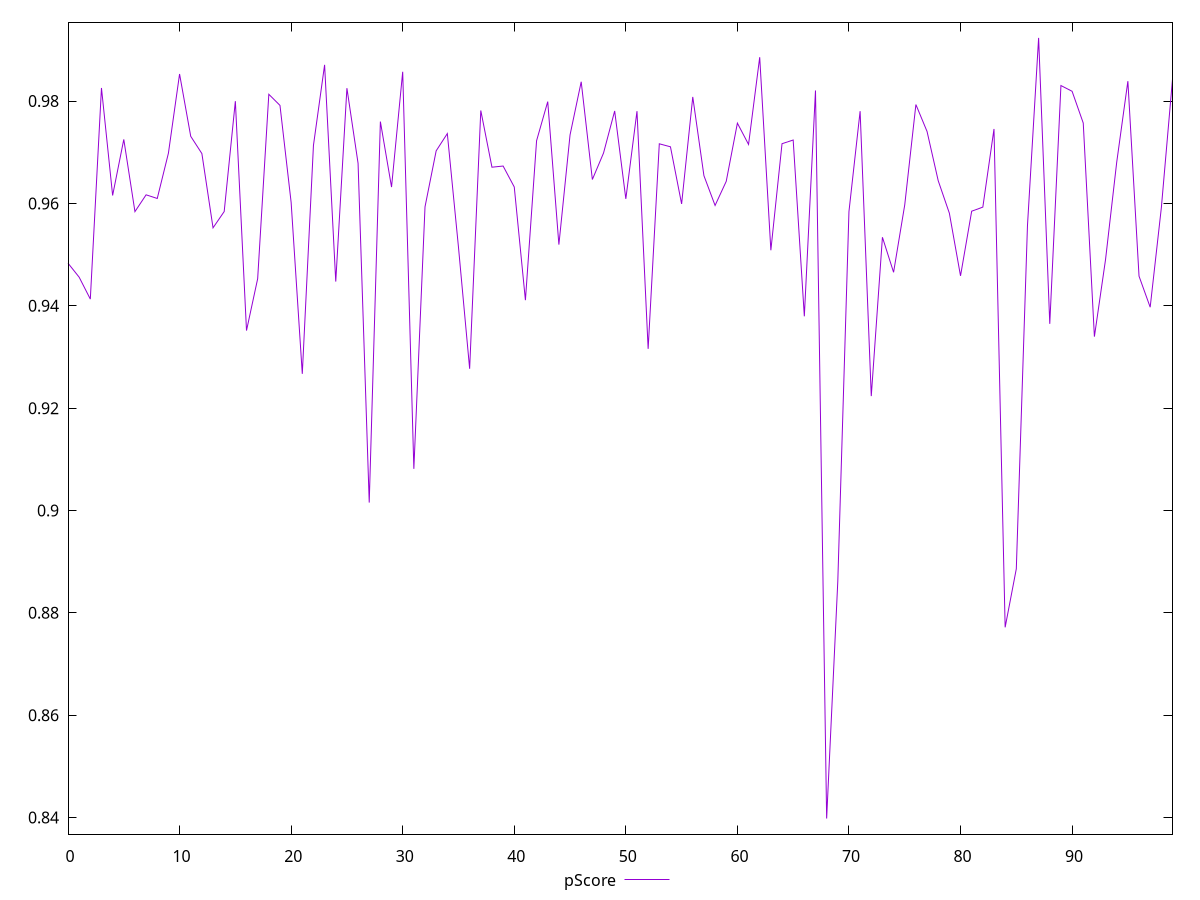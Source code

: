 reset

$pScore <<EOF
0 0.9483274535659265
1 0.9455888756416498
2 0.9413105157104922
3 0.9825685171106479
4 0.9615640615895471
5 0.9725149289269548
6 0.9584041797380618
7 0.9616867273444156
8 0.9609748528527946
9 0.9698238492515879
10 0.9852935801605437
11 0.9731249500337584
12 0.9697496587130734
13 0.9552369299908525
14 0.9584190883818238
15 0.9799923880703854
16 0.9351563223265924
17 0.9452927879705108
18 0.9813360301154992
19 0.979161190538036
20 0.9602124430387495
21 0.9266973726760354
22 0.9713445751476184
23 0.9870858143624127
24 0.9447377034923253
25 0.9825278061448319
26 0.9678356741716067
27 0.9015378295524775
28 0.9760023537692835
29 0.963203361485955
30 0.9857351169648352
31 0.9081307591002454
32 0.9593430739024243
33 0.9702821471824711
34 0.9736540205963079
35 0.9514321711534663
36 0.9276947963746606
37 0.9781687915726185
38 0.9670856196188331
39 0.9673137353845098
40 0.9632196169101067
41 0.9410951365624214
42 0.972259153476284
43 0.9799037982669554
44 0.9519501967156091
45 0.9733953813608824
46 0.9837841791219109
47 0.9646808586400542
48 0.9698480310687283
49 0.9780764937042139
50 0.9608934823439261
51 0.9780367382644776
52 0.9315866653795717
53 0.9716606375589809
54 0.9710736407285676
55 0.9599057239101147
56 0.9808157885098443
57 0.9654299006405781
58 0.9596099856035575
59 0.964322621720647
60 0.9756960686487787
61 0.9715359001735211
62 0.9885797509545337
63 0.9508523281301736
64 0.9716768066804464
65 0.9723978138756937
66 0.9379440778464034
67 0.9820772726934341
68 0.8397936669952204
69 0.8861625735963075
70 0.95841634806843
71 0.9780360837503774
72 0.9223477099700597
73 0.9533936472817628
74 0.9465480753139
75 0.9597249811889731
76 0.9793273416450841
77 0.9740647495818158
78 0.9644434802174231
79 0.9580940849064974
80 0.9458451843329881
81 0.9584873411875974
82 0.9592887824871368
83 0.9745565727060206
84 0.8771581158210282
85 0.8885853488087669
86 0.9556268658915922
87 0.9923542320587405
88 0.9364681532341677
89 0.9830462597545049
90 0.9819221410833059
91 0.9757154325495819
92 0.9339700461858993
93 0.9490597388786799
94 0.9680563698366749
95 0.9839005513585787
96 0.9457925785239765
97 0.9397238320976906
98 0.9591525333886666
99 0.9842736977394396
EOF

set key outside below
set xrange [0:99]
set yrange [0.83674245569395:0.9954054433600109]
set trange [0.83674245569395:0.9954054433600109]
set terminal svg size 640, 500 enhanced background rgb 'white'
set output "reports/report_00028_2021-02-24T12-49-42.674Z/first-contentful-paint/samples/card/pScore/values.svg"

plot $pScore title "pScore" with line

reset
